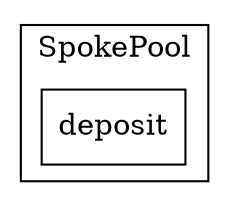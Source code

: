strict digraph {
rankdir="LR"
node [shape=box]
subgraph cluster_23_SpokePool {
label = "SpokePool"
"23_deposit" [label="deposit"]
}subgraph cluster_solidity {
label = "[Solidity]"
}
}